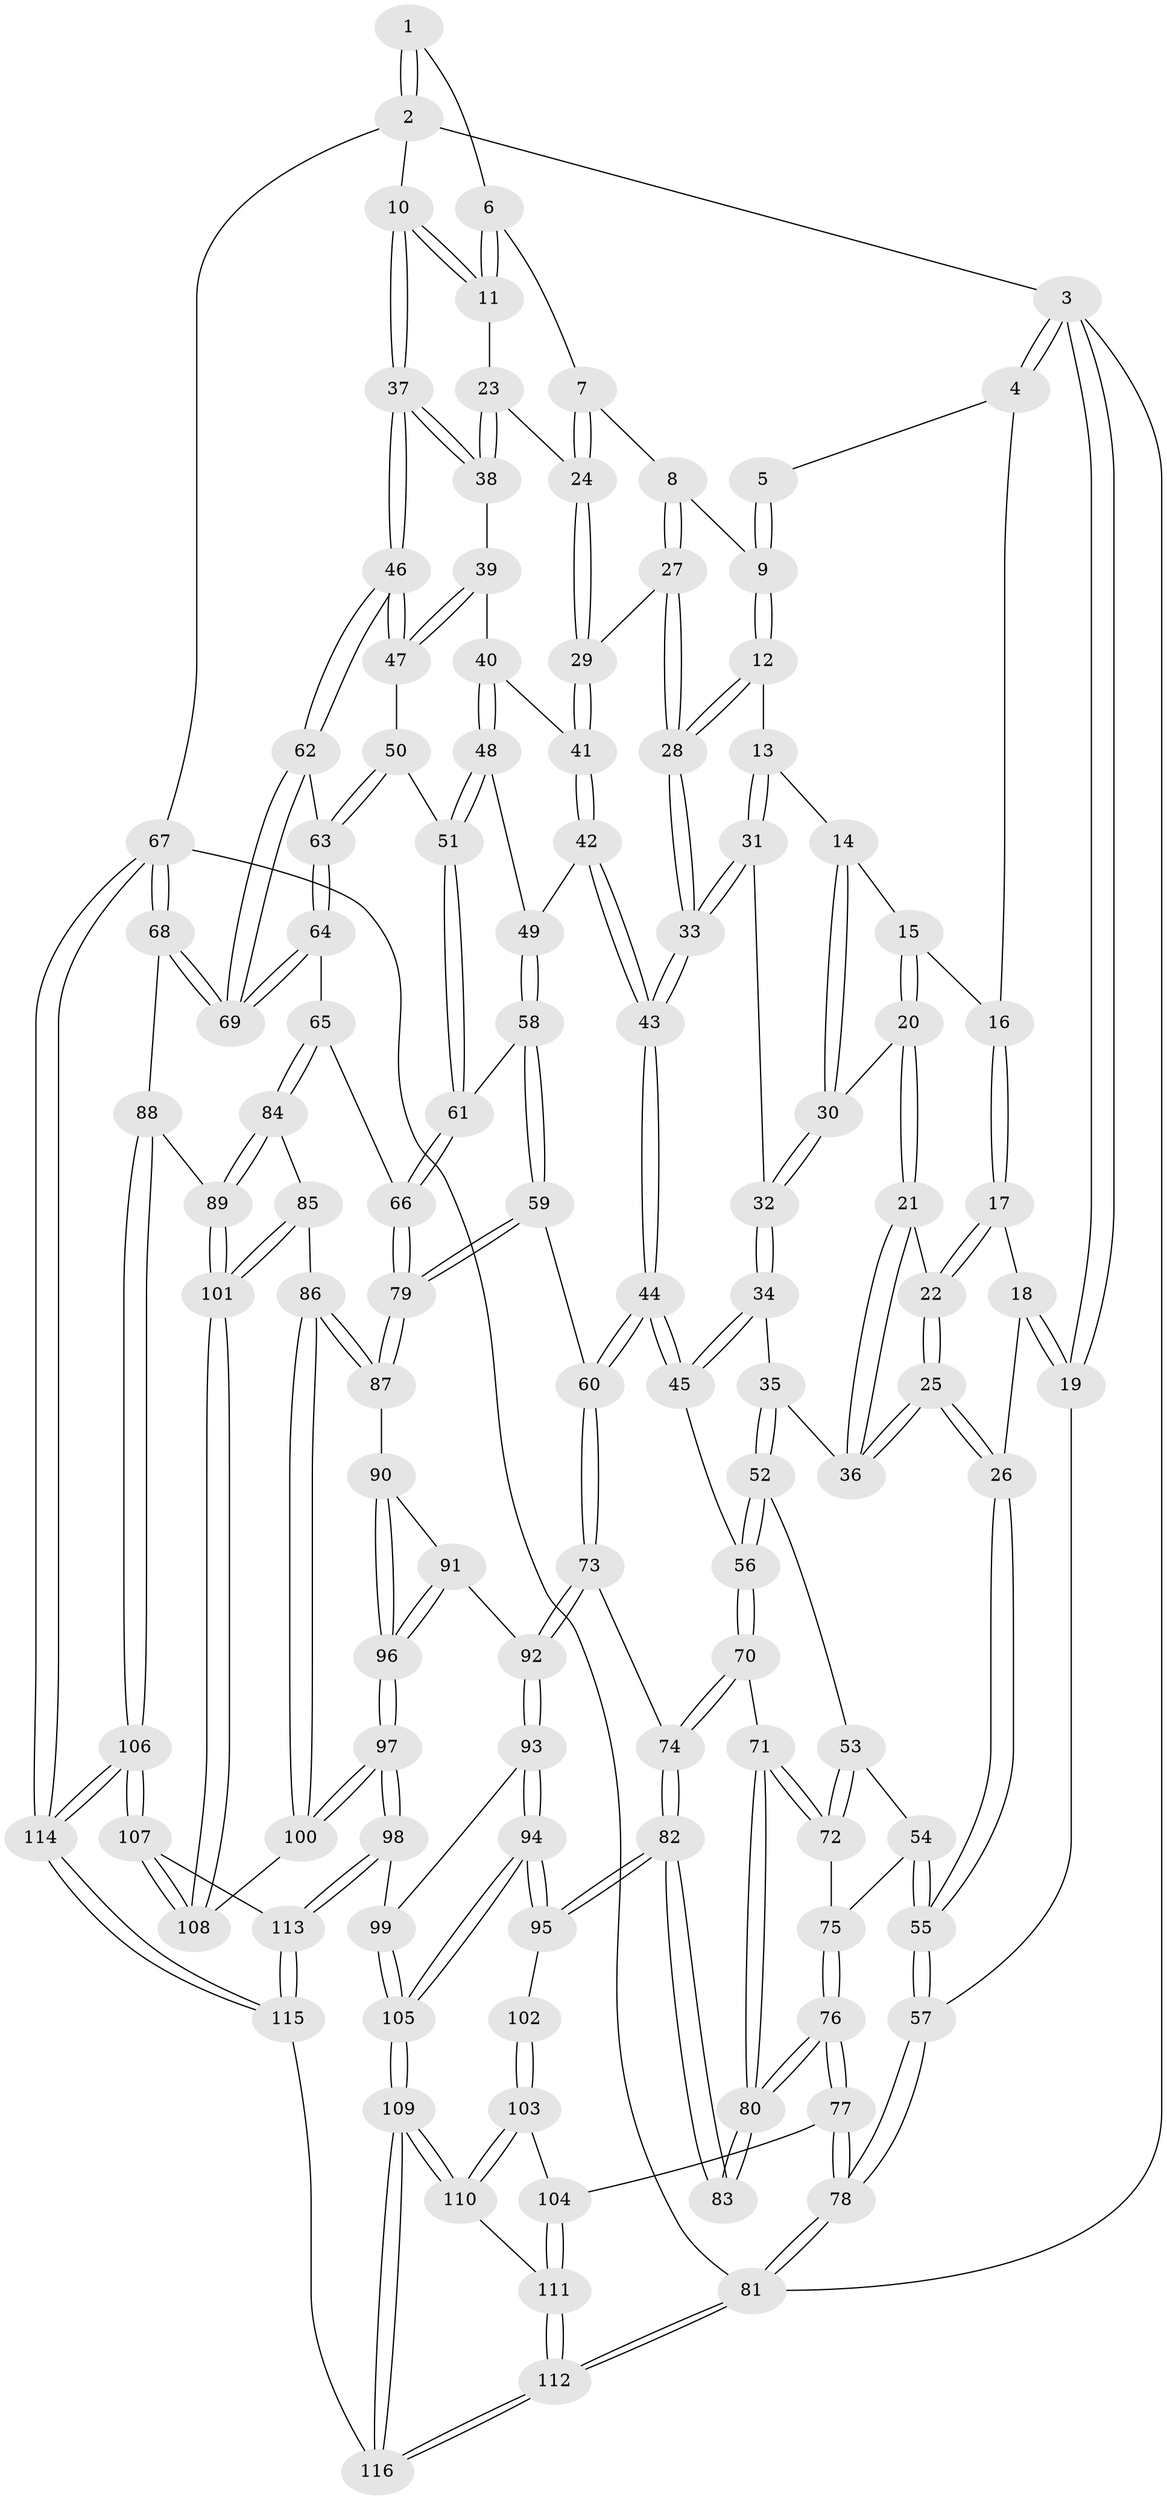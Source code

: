 // coarse degree distribution, {2: 0.13793103448275862, 4: 0.2413793103448276, 3: 0.5344827586206896, 5: 0.08620689655172414}
// Generated by graph-tools (version 1.1) at 2025/54/03/04/25 22:54:18]
// undirected, 116 vertices, 287 edges
graph export_dot {
  node [color=gray90,style=filled];
  1 [pos="+0.8335447791434901+0"];
  2 [pos="+1+0"];
  3 [pos="+0+0"];
  4 [pos="+0.05112103285409706+0"];
  5 [pos="+0.26849033775234993+0"];
  6 [pos="+0.6650238193985446+0.042938618882094604"];
  7 [pos="+0.5822216775360759+0.13660853621188762"];
  8 [pos="+0.5341902745061057+0.15731660233583938"];
  9 [pos="+0.4530116879827705+0.15260921367512825"];
  10 [pos="+1+0"];
  11 [pos="+0.7394914645927714+0.28303699887715766"];
  12 [pos="+0.3992315823392159+0.2156454441575233"];
  13 [pos="+0.3767154714039025+0.2229337134599834"];
  14 [pos="+0.3090665937666859+0.2250077396200522"];
  15 [pos="+0.1958326006238804+0.09858418984266444"];
  16 [pos="+0.11194482226612358+0"];
  17 [pos="+0.1049106512767562+0.17887213776583386"];
  18 [pos="+0.07800719126579476+0.2190984087458906"];
  19 [pos="+0+0.4198454650147584"];
  20 [pos="+0.20927638370180512+0.29153733611788313"];
  21 [pos="+0.17730450212250676+0.30510556353550483"];
  22 [pos="+0.11979012908311272+0.20869193594056676"];
  23 [pos="+0.7376513806331659+0.28559594099404484"];
  24 [pos="+0.6975870294353763+0.30280649342979177"];
  25 [pos="+0.06522166901586227+0.4184278607702529"];
  26 [pos="+0.054858020096369045+0.4217985656765061"];
  27 [pos="+0.5491105894105286+0.2957834954813928"];
  28 [pos="+0.47048171265706423+0.3783162464042821"];
  29 [pos="+0.6715293043719726+0.3426500812770977"];
  30 [pos="+0.265845753949595+0.28215432581307165"];
  31 [pos="+0.34070612801651085+0.3925283958820358"];
  32 [pos="+0.309715488435646+0.3963918124838266"];
  33 [pos="+0.46331116391217286+0.4213995925680311"];
  34 [pos="+0.26905167224404164+0.43168168140715485"];
  35 [pos="+0.2330880300198416+0.4410865497573674"];
  36 [pos="+0.1308579761897151+0.39987454813356"];
  37 [pos="+1+0.05968950396254509"];
  38 [pos="+0.8609104762624998+0.386354164024406"];
  39 [pos="+0.8567082892639114+0.3964196598027155"];
  40 [pos="+0.7164579799678451+0.4248254444836905"];
  41 [pos="+0.6704459787548832+0.3541369778785261"];
  42 [pos="+0.539104549658498+0.4599831571155661"];
  43 [pos="+0.482355919298121+0.4569222076349643"];
  44 [pos="+0.4351305159233884+0.5615032650686842"];
  45 [pos="+0.3270660472357858+0.5109007614144837"];
  46 [pos="+1+0.48630106796270456"];
  47 [pos="+0.8602826569051449+0.4573305795094192"];
  48 [pos="+0.7168703106902515+0.48652520706186575"];
  49 [pos="+0.5797102816519103+0.4916500028322671"];
  50 [pos="+0.8523142210878664+0.492754953884077"];
  51 [pos="+0.724315453810787+0.49993755541297896"];
  52 [pos="+0.22818071145248187+0.5184263741641536"];
  53 [pos="+0.20079076864286446+0.5478720009828097"];
  54 [pos="+0.031605402691867894+0.4901442761736264"];
  55 [pos="+0+0.45213377350675404"];
  56 [pos="+0.27333813183845906+0.5581286731910827"];
  57 [pos="+0+0.44990310700322955"];
  58 [pos="+0.611404872433046+0.5615657683268752"];
  59 [pos="+0.5838222161128785+0.6209483349544201"];
  60 [pos="+0.4279778859858741+0.6717976989343915"];
  61 [pos="+0.7158920437771695+0.5747875963089546"];
  62 [pos="+1+0.5040291412530501"];
  63 [pos="+0.8811396562491729+0.5638858869835537"];
  64 [pos="+0.8332925932295352+0.6651510554580735"];
  65 [pos="+0.8143876772151128+0.6840117922414461"];
  66 [pos="+0.7631152871640066+0.6834436525992823"];
  67 [pos="+1+1"];
  68 [pos="+1+0.7506453571209358"];
  69 [pos="+1+0.6627609821999225"];
  70 [pos="+0.3107178859725745+0.6836870736136653"];
  71 [pos="+0.19474737221598395+0.6820012321017273"];
  72 [pos="+0.18138636254864404+0.6428853904050753"];
  73 [pos="+0.427777121642065+0.6722437508180623"];
  74 [pos="+0.35326932296218333+0.6975501106550702"];
  75 [pos="+0.04963132863221602+0.5176770050257323"];
  76 [pos="+0.09364354440999906+0.7643028206171477"];
  77 [pos="+0.06531413915868903+0.7782873946788981"];
  78 [pos="+0+0.7414043180182575"];
  79 [pos="+0.7233810373869204+0.7098077844954535"];
  80 [pos="+0.09599679818064424+0.7636457474496718"];
  81 [pos="+0+1"];
  82 [pos="+0.323986320878506+0.8065813724330488"];
  83 [pos="+0.17970909808536162+0.8227345137682864"];
  84 [pos="+0.8567157575116131+0.7453907146379465"];
  85 [pos="+0.7845018571489458+0.8593846162688967"];
  86 [pos="+0.7608044971098702+0.867436605581814"];
  87 [pos="+0.6907258534318345+0.7524722518767492"];
  88 [pos="+0.9206410382348501+0.8069987284632398"];
  89 [pos="+0.9119668900055871+0.8043694699140669"];
  90 [pos="+0.6693064521859642+0.7655395094440387"];
  91 [pos="+0.5059553494312103+0.7405961585177483"];
  92 [pos="+0.47110852411799825+0.7226266653312396"];
  93 [pos="+0.4588916356267024+0.8374502446223616"];
  94 [pos="+0.33495106646308515+0.9199248784004247"];
  95 [pos="+0.32492264572393625+0.8536508541641955"];
  96 [pos="+0.5944622205913809+0.9946929145532083"];
  97 [pos="+0.5943693871114019+0.9955177370114362"];
  98 [pos="+0.5928500080994168+0.9985825681772547"];
  99 [pos="+0.47056757759056245+0.8606150096117787"];
  100 [pos="+0.7542864086390251+0.9157618515106587"];
  101 [pos="+0.8582524900642913+0.8718405514068318"];
  102 [pos="+0.19745398165375466+0.8522141150150047"];
  103 [pos="+0.21717008961815978+0.9198116017876934"];
  104 [pos="+0.08530587211346206+0.8819755406307846"];
  105 [pos="+0.32397720940310637+1"];
  106 [pos="+1+1"];
  107 [pos="+0.8399151476688206+0.961483251464667"];
  108 [pos="+0.835903143137526+0.9535830293368235"];
  109 [pos="+0.3219527651941918+1"];
  110 [pos="+0.2924689725613804+1"];
  111 [pos="+0.08233990950157694+0.934734648388481"];
  112 [pos="+0+1"];
  113 [pos="+0.5820221343433638+1"];
  114 [pos="+1+1"];
  115 [pos="+0.5283950588257631+1"];
  116 [pos="+0.37487368373808877+1"];
  1 -- 2;
  1 -- 2;
  1 -- 6;
  2 -- 3;
  2 -- 10;
  2 -- 67;
  3 -- 4;
  3 -- 4;
  3 -- 19;
  3 -- 19;
  3 -- 81;
  4 -- 5;
  4 -- 16;
  5 -- 9;
  5 -- 9;
  6 -- 7;
  6 -- 11;
  6 -- 11;
  7 -- 8;
  7 -- 24;
  7 -- 24;
  8 -- 9;
  8 -- 27;
  8 -- 27;
  9 -- 12;
  9 -- 12;
  10 -- 11;
  10 -- 11;
  10 -- 37;
  10 -- 37;
  11 -- 23;
  12 -- 13;
  12 -- 28;
  12 -- 28;
  13 -- 14;
  13 -- 31;
  13 -- 31;
  14 -- 15;
  14 -- 30;
  14 -- 30;
  15 -- 16;
  15 -- 20;
  15 -- 20;
  16 -- 17;
  16 -- 17;
  17 -- 18;
  17 -- 22;
  17 -- 22;
  18 -- 19;
  18 -- 19;
  18 -- 26;
  19 -- 57;
  20 -- 21;
  20 -- 21;
  20 -- 30;
  21 -- 22;
  21 -- 36;
  21 -- 36;
  22 -- 25;
  22 -- 25;
  23 -- 24;
  23 -- 38;
  23 -- 38;
  24 -- 29;
  24 -- 29;
  25 -- 26;
  25 -- 26;
  25 -- 36;
  25 -- 36;
  26 -- 55;
  26 -- 55;
  27 -- 28;
  27 -- 28;
  27 -- 29;
  28 -- 33;
  28 -- 33;
  29 -- 41;
  29 -- 41;
  30 -- 32;
  30 -- 32;
  31 -- 32;
  31 -- 33;
  31 -- 33;
  32 -- 34;
  32 -- 34;
  33 -- 43;
  33 -- 43;
  34 -- 35;
  34 -- 45;
  34 -- 45;
  35 -- 36;
  35 -- 52;
  35 -- 52;
  37 -- 38;
  37 -- 38;
  37 -- 46;
  37 -- 46;
  38 -- 39;
  39 -- 40;
  39 -- 47;
  39 -- 47;
  40 -- 41;
  40 -- 48;
  40 -- 48;
  41 -- 42;
  41 -- 42;
  42 -- 43;
  42 -- 43;
  42 -- 49;
  43 -- 44;
  43 -- 44;
  44 -- 45;
  44 -- 45;
  44 -- 60;
  44 -- 60;
  45 -- 56;
  46 -- 47;
  46 -- 47;
  46 -- 62;
  46 -- 62;
  47 -- 50;
  48 -- 49;
  48 -- 51;
  48 -- 51;
  49 -- 58;
  49 -- 58;
  50 -- 51;
  50 -- 63;
  50 -- 63;
  51 -- 61;
  51 -- 61;
  52 -- 53;
  52 -- 56;
  52 -- 56;
  53 -- 54;
  53 -- 72;
  53 -- 72;
  54 -- 55;
  54 -- 55;
  54 -- 75;
  55 -- 57;
  55 -- 57;
  56 -- 70;
  56 -- 70;
  57 -- 78;
  57 -- 78;
  58 -- 59;
  58 -- 59;
  58 -- 61;
  59 -- 60;
  59 -- 79;
  59 -- 79;
  60 -- 73;
  60 -- 73;
  61 -- 66;
  61 -- 66;
  62 -- 63;
  62 -- 69;
  62 -- 69;
  63 -- 64;
  63 -- 64;
  64 -- 65;
  64 -- 69;
  64 -- 69;
  65 -- 66;
  65 -- 84;
  65 -- 84;
  66 -- 79;
  66 -- 79;
  67 -- 68;
  67 -- 68;
  67 -- 114;
  67 -- 114;
  67 -- 81;
  68 -- 69;
  68 -- 69;
  68 -- 88;
  70 -- 71;
  70 -- 74;
  70 -- 74;
  71 -- 72;
  71 -- 72;
  71 -- 80;
  71 -- 80;
  72 -- 75;
  73 -- 74;
  73 -- 92;
  73 -- 92;
  74 -- 82;
  74 -- 82;
  75 -- 76;
  75 -- 76;
  76 -- 77;
  76 -- 77;
  76 -- 80;
  76 -- 80;
  77 -- 78;
  77 -- 78;
  77 -- 104;
  78 -- 81;
  78 -- 81;
  79 -- 87;
  79 -- 87;
  80 -- 83;
  80 -- 83;
  81 -- 112;
  81 -- 112;
  82 -- 83;
  82 -- 83;
  82 -- 95;
  82 -- 95;
  84 -- 85;
  84 -- 89;
  84 -- 89;
  85 -- 86;
  85 -- 101;
  85 -- 101;
  86 -- 87;
  86 -- 87;
  86 -- 100;
  86 -- 100;
  87 -- 90;
  88 -- 89;
  88 -- 106;
  88 -- 106;
  89 -- 101;
  89 -- 101;
  90 -- 91;
  90 -- 96;
  90 -- 96;
  91 -- 92;
  91 -- 96;
  91 -- 96;
  92 -- 93;
  92 -- 93;
  93 -- 94;
  93 -- 94;
  93 -- 99;
  94 -- 95;
  94 -- 95;
  94 -- 105;
  94 -- 105;
  95 -- 102;
  96 -- 97;
  96 -- 97;
  97 -- 98;
  97 -- 98;
  97 -- 100;
  97 -- 100;
  98 -- 99;
  98 -- 113;
  98 -- 113;
  99 -- 105;
  99 -- 105;
  100 -- 108;
  101 -- 108;
  101 -- 108;
  102 -- 103;
  102 -- 103;
  103 -- 104;
  103 -- 110;
  103 -- 110;
  104 -- 111;
  104 -- 111;
  105 -- 109;
  105 -- 109;
  106 -- 107;
  106 -- 107;
  106 -- 114;
  106 -- 114;
  107 -- 108;
  107 -- 108;
  107 -- 113;
  109 -- 110;
  109 -- 110;
  109 -- 116;
  109 -- 116;
  110 -- 111;
  111 -- 112;
  111 -- 112;
  112 -- 116;
  112 -- 116;
  113 -- 115;
  113 -- 115;
  114 -- 115;
  114 -- 115;
  115 -- 116;
}
